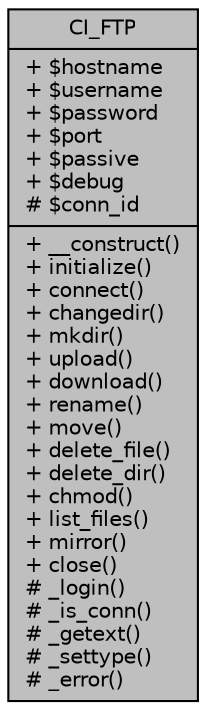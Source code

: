digraph "CI_FTP"
{
 // LATEX_PDF_SIZE
  edge [fontname="Helvetica",fontsize="10",labelfontname="Helvetica",labelfontsize="10"];
  node [fontname="Helvetica",fontsize="10",shape=record];
  Node1 [label="{CI_FTP\n|+ $hostname\l+ $username\l+ $password\l+ $port\l+ $passive\l+ $debug\l# $conn_id\l|+ __construct()\l+ initialize()\l+ connect()\l+ changedir()\l+ mkdir()\l+ upload()\l+ download()\l+ rename()\l+ move()\l+ delete_file()\l+ delete_dir()\l+ chmod()\l+ list_files()\l+ mirror()\l+ close()\l# _login()\l# _is_conn()\l# _getext()\l# _settype()\l# _error()\l}",height=0.2,width=0.4,color="black", fillcolor="grey75", style="filled", fontcolor="black",tooltip=" "];
}

